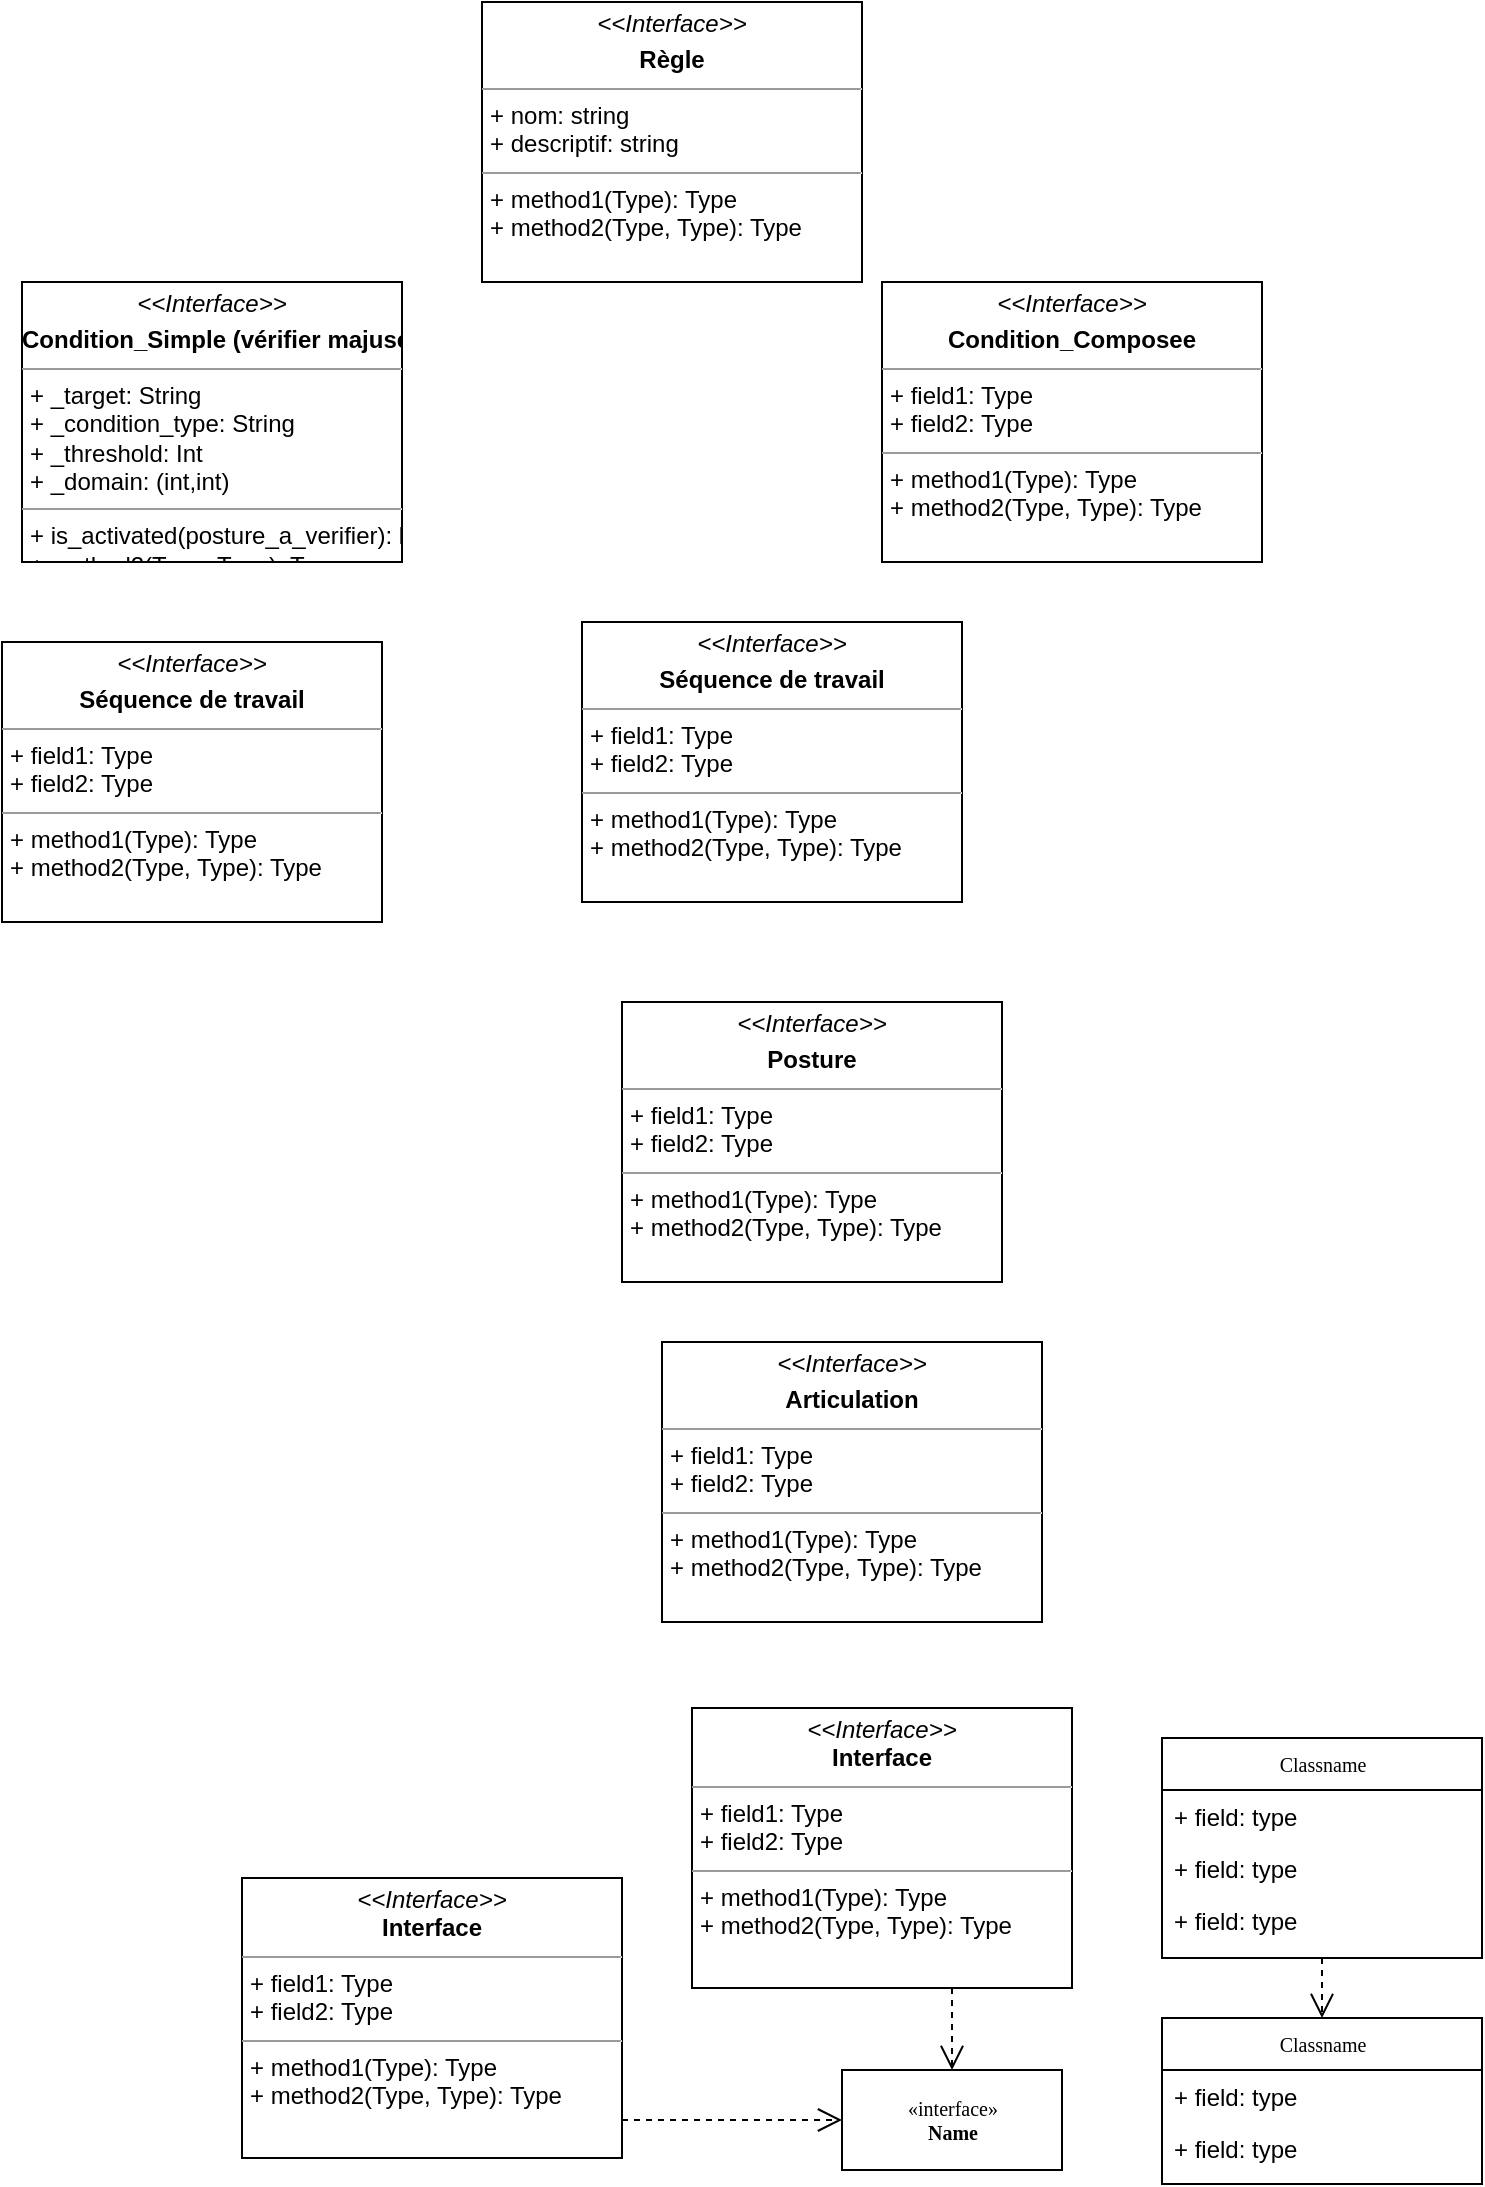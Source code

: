 <mxfile version="21.3.0" type="github">
  <diagram name="Page-1" id="c4acf3e9-155e-7222-9cf6-157b1a14988f">
    <mxGraphModel dx="1674" dy="1836" grid="1" gridSize="10" guides="1" tooltips="1" connect="1" arrows="1" fold="1" page="1" pageScale="1" pageWidth="850" pageHeight="1100" background="none" math="0" shadow="0">
      <root>
        <mxCell id="0" />
        <mxCell id="1" parent="0" />
        <mxCell id="17acba5748e5396b-44" value="Classname" style="swimlane;html=1;fontStyle=0;childLayout=stackLayout;horizontal=1;startSize=26;fillColor=none;horizontalStack=0;resizeParent=1;resizeLast=0;collapsible=1;marginBottom=0;swimlaneFillColor=#ffffff;rounded=0;shadow=0;comic=0;labelBackgroundColor=none;strokeWidth=1;fontFamily=Verdana;fontSize=10;align=center;" parent="1" vertex="1">
          <mxGeometry x="650" y="978" width="160" height="83" as="geometry" />
        </mxCell>
        <mxCell id="17acba5748e5396b-45" value="+ field: type" style="text;html=1;strokeColor=none;fillColor=none;align=left;verticalAlign=top;spacingLeft=4;spacingRight=4;whiteSpace=wrap;overflow=hidden;rotatable=0;points=[[0,0.5],[1,0.5]];portConstraint=eastwest;" parent="17acba5748e5396b-44" vertex="1">
          <mxGeometry y="26" width="160" height="26" as="geometry" />
        </mxCell>
        <mxCell id="17acba5748e5396b-47" value="+ field: type" style="text;html=1;strokeColor=none;fillColor=none;align=left;verticalAlign=top;spacingLeft=4;spacingRight=4;whiteSpace=wrap;overflow=hidden;rotatable=0;points=[[0,0.5],[1,0.5]];portConstraint=eastwest;" parent="17acba5748e5396b-44" vertex="1">
          <mxGeometry y="52" width="160" height="26" as="geometry" />
        </mxCell>
        <mxCell id="5d2195bd80daf111-39" style="edgeStyle=orthogonalEdgeStyle;rounded=0;html=1;dashed=1;labelBackgroundColor=none;startFill=0;endArrow=open;endFill=0;endSize=10;fontFamily=Verdana;fontSize=10;" parent="1" source="5d2195bd80daf111-1" target="17acba5748e5396b-44" edge="1">
          <mxGeometry relative="1" as="geometry" />
        </mxCell>
        <mxCell id="5d2195bd80daf111-1" value="Classname" style="swimlane;html=1;fontStyle=0;childLayout=stackLayout;horizontal=1;startSize=26;fillColor=none;horizontalStack=0;resizeParent=1;resizeLast=0;collapsible=1;marginBottom=0;swimlaneFillColor=#ffffff;rounded=0;shadow=0;comic=0;labelBackgroundColor=none;strokeWidth=1;fontFamily=Verdana;fontSize=10;align=center;" parent="1" vertex="1">
          <mxGeometry x="650" y="838" width="160" height="110" as="geometry" />
        </mxCell>
        <mxCell id="5d2195bd80daf111-2" value="+ field: type" style="text;html=1;strokeColor=none;fillColor=none;align=left;verticalAlign=top;spacingLeft=4;spacingRight=4;whiteSpace=wrap;overflow=hidden;rotatable=0;points=[[0,0.5],[1,0.5]];portConstraint=eastwest;" parent="5d2195bd80daf111-1" vertex="1">
          <mxGeometry y="26" width="160" height="26" as="geometry" />
        </mxCell>
        <mxCell id="5d2195bd80daf111-3" value="+ field: type" style="text;html=1;strokeColor=none;fillColor=none;align=left;verticalAlign=top;spacingLeft=4;spacingRight=4;whiteSpace=wrap;overflow=hidden;rotatable=0;points=[[0,0.5],[1,0.5]];portConstraint=eastwest;" parent="5d2195bd80daf111-1" vertex="1">
          <mxGeometry y="52" width="160" height="26" as="geometry" />
        </mxCell>
        <mxCell id="5d2195bd80daf111-4" value="+ field: type" style="text;html=1;strokeColor=none;fillColor=none;align=left;verticalAlign=top;spacingLeft=4;spacingRight=4;whiteSpace=wrap;overflow=hidden;rotatable=0;points=[[0,0.5],[1,0.5]];portConstraint=eastwest;" parent="5d2195bd80daf111-1" vertex="1">
          <mxGeometry y="78" width="160" height="26" as="geometry" />
        </mxCell>
        <mxCell id="5d2195bd80daf111-8" value="&amp;laquo;interface&amp;raquo;&lt;br&gt;&lt;b&gt;Name&lt;/b&gt;" style="html=1;rounded=0;shadow=0;comic=0;labelBackgroundColor=none;strokeWidth=1;fontFamily=Verdana;fontSize=10;align=center;" parent="1" vertex="1">
          <mxGeometry x="490" y="1004" width="110" height="50" as="geometry" />
        </mxCell>
        <mxCell id="5d2195bd80daf111-35" style="edgeStyle=orthogonalEdgeStyle;rounded=0;html=1;dashed=1;labelBackgroundColor=none;startFill=0;endArrow=open;endFill=0;endSize=10;fontFamily=Verdana;fontSize=10;" parent="1" source="5d2195bd80daf111-9" target="5d2195bd80daf111-8" edge="1">
          <mxGeometry relative="1" as="geometry">
            <Array as="points">
              <mxPoint x="545" y="970" />
              <mxPoint x="545" y="970" />
            </Array>
          </mxGeometry>
        </mxCell>
        <mxCell id="5d2195bd80daf111-9" value="&lt;p style=&quot;margin:0px;margin-top:4px;text-align:center;&quot;&gt;&lt;i&gt;&amp;lt;&amp;lt;Interface&amp;gt;&amp;gt;&lt;/i&gt;&lt;br/&gt;&lt;b&gt;Interface&lt;/b&gt;&lt;/p&gt;&lt;hr size=&quot;1&quot;/&gt;&lt;p style=&quot;margin:0px;margin-left:4px;&quot;&gt;+ field1: Type&lt;br/&gt;+ field2: Type&lt;/p&gt;&lt;hr size=&quot;1&quot;/&gt;&lt;p style=&quot;margin:0px;margin-left:4px;&quot;&gt;+ method1(Type): Type&lt;br/&gt;+ method2(Type, Type): Type&lt;/p&gt;" style="verticalAlign=top;align=left;overflow=fill;fontSize=12;fontFamily=Helvetica;html=1;rounded=0;shadow=0;comic=0;labelBackgroundColor=none;strokeWidth=1" parent="1" vertex="1">
          <mxGeometry x="415" y="823" width="190" height="140" as="geometry" />
        </mxCell>
        <mxCell id="5d2195bd80daf111-34" style="edgeStyle=orthogonalEdgeStyle;rounded=0;html=1;dashed=1;labelBackgroundColor=none;startFill=0;endArrow=open;endFill=0;endSize=10;fontFamily=Verdana;fontSize=10;" parent="1" source="5d2195bd80daf111-11" target="5d2195bd80daf111-8" edge="1">
          <mxGeometry relative="1" as="geometry">
            <Array as="points">
              <mxPoint x="410" y="1029" />
              <mxPoint x="410" y="1029" />
            </Array>
          </mxGeometry>
        </mxCell>
        <mxCell id="5d2195bd80daf111-11" value="&lt;p style=&quot;margin:0px;margin-top:4px;text-align:center;&quot;&gt;&lt;i&gt;&amp;lt;&amp;lt;Interface&amp;gt;&amp;gt;&lt;/i&gt;&lt;br/&gt;&lt;b&gt;Interface&lt;/b&gt;&lt;/p&gt;&lt;hr size=&quot;1&quot;/&gt;&lt;p style=&quot;margin:0px;margin-left:4px;&quot;&gt;+ field1: Type&lt;br/&gt;+ field2: Type&lt;/p&gt;&lt;hr size=&quot;1&quot;/&gt;&lt;p style=&quot;margin:0px;margin-left:4px;&quot;&gt;+ method1(Type): Type&lt;br/&gt;+ method2(Type, Type): Type&lt;/p&gt;" style="verticalAlign=top;align=left;overflow=fill;fontSize=12;fontFamily=Helvetica;html=1;rounded=0;shadow=0;comic=0;labelBackgroundColor=none;strokeWidth=1" parent="1" vertex="1">
          <mxGeometry x="190" y="908" width="190" height="140" as="geometry" />
        </mxCell>
        <mxCell id="5d2195bd80daf111-15" value="&lt;p style=&quot;margin:0px;margin-top:4px;text-align:center;&quot;&gt;&lt;i&gt;&amp;lt;&amp;lt;Interface&amp;gt;&amp;gt;&lt;/i&gt;&lt;b&gt;&lt;br&gt;&lt;/b&gt;&lt;/p&gt;&lt;p style=&quot;margin:0px;margin-top:4px;text-align:center;&quot;&gt;&lt;b&gt;Séquence de travail&lt;/b&gt;&lt;br&gt;&lt;/p&gt;&lt;hr size=&quot;1&quot;&gt;&lt;p style=&quot;margin:0px;margin-left:4px;&quot;&gt;+ field1: Type&lt;br&gt;+ field2: Type&lt;/p&gt;&lt;hr size=&quot;1&quot;&gt;&lt;p style=&quot;margin:0px;margin-left:4px;&quot;&gt;+ method1(Type): Type&lt;br&gt;+ method2(Type, Type): Type&lt;/p&gt;" style="verticalAlign=top;align=left;overflow=fill;fontSize=12;fontFamily=Helvetica;html=1;rounded=0;shadow=0;comic=0;labelBackgroundColor=none;strokeWidth=1" parent="1" vertex="1">
          <mxGeometry x="360" y="280" width="190" height="140" as="geometry" />
        </mxCell>
        <mxCell id="5d2195bd80daf111-18" value="&lt;p style=&quot;margin:0px;margin-top:4px;text-align:center;&quot;&gt;&lt;i&gt;&amp;lt;&amp;lt;Interface&amp;gt;&amp;gt;&lt;/i&gt;&lt;b&gt;&lt;br&gt;&lt;/b&gt;&lt;/p&gt;&lt;p style=&quot;margin:0px;margin-top:4px;text-align:center;&quot;&gt;&lt;b&gt;Règle&lt;/b&gt;&lt;br&gt;&lt;/p&gt;&lt;hr size=&quot;1&quot;&gt;&lt;p style=&quot;margin:0px;margin-left:4px;&quot;&gt;+ nom: string&lt;br&gt;+ descriptif: string&lt;/p&gt;&lt;hr size=&quot;1&quot;&gt;&lt;p style=&quot;margin:0px;margin-left:4px;&quot;&gt;+ method1(Type): Type&lt;br&gt;+ method2(Type, Type): Type&lt;/p&gt;" style="verticalAlign=top;align=left;overflow=fill;fontSize=12;fontFamily=Helvetica;html=1;rounded=0;shadow=0;comic=0;labelBackgroundColor=none;strokeWidth=1" parent="1" vertex="1">
          <mxGeometry x="310" y="-30" width="190" height="140" as="geometry" />
        </mxCell>
        <mxCell id="5d2195bd80daf111-19" value="&lt;p style=&quot;margin:0px;margin-top:4px;text-align:center;&quot;&gt;&lt;i&gt;&amp;lt;&amp;lt;Interface&amp;gt;&amp;gt;&lt;/i&gt;&lt;/p&gt;&lt;p style=&quot;margin:0px;margin-top:4px;text-align:center;&quot;&gt;&lt;b&gt;Séquence de travail&lt;/b&gt;&lt;br&gt;&lt;/p&gt;&lt;hr size=&quot;1&quot;&gt;&lt;p style=&quot;margin:0px;margin-left:4px;&quot;&gt;+ field1: Type&lt;br&gt;+ field2: Type&lt;/p&gt;&lt;hr size=&quot;1&quot;&gt;&lt;p style=&quot;margin:0px;margin-left:4px;&quot;&gt;+ method1(Type): Type&lt;br&gt;+ method2(Type, Type): Type&lt;/p&gt;" style="verticalAlign=top;align=left;overflow=fill;fontSize=12;fontFamily=Helvetica;html=1;rounded=0;shadow=0;comic=0;labelBackgroundColor=none;strokeWidth=1" parent="1" vertex="1">
          <mxGeometry x="70" y="290" width="190" height="140" as="geometry" />
        </mxCell>
        <mxCell id="hVLo38Zu690I0OoOVnWZ-1" value="&lt;p style=&quot;margin:0px;margin-top:4px;text-align:center;&quot;&gt;&lt;i&gt;&amp;lt;&amp;lt;Interface&amp;gt;&amp;gt;&lt;/i&gt;&lt;b&gt;&lt;br&gt;&lt;/b&gt;&lt;/p&gt;&lt;p style=&quot;margin:0px;margin-top:4px;text-align:center;&quot;&gt;&lt;b&gt;Condition_Simple (vérifier majuscules)&lt;/b&gt;&lt;br&gt;&lt;/p&gt;&lt;hr size=&quot;1&quot;&gt;&lt;p style=&quot;margin:0px;margin-left:4px;&quot;&gt;+ _target: String&lt;br&gt;&lt;/p&gt;&lt;p style=&quot;margin:0px;margin-left:4px;&quot;&gt;+ _condition_type: String&lt;/p&gt;&lt;p style=&quot;margin:0px;margin-left:4px;&quot;&gt;+ _threshold: Int&lt;/p&gt;&lt;p style=&quot;margin:0px;margin-left:4px;&quot;&gt;+ _domain: (int,int)&lt;br&gt;&lt;/p&gt;&lt;hr size=&quot;1&quot;&gt;&lt;p style=&quot;margin:0px;margin-left:4px;&quot;&gt;+ is_activated(posture_a_verifier): bool&lt;br&gt;+ method2(Type, Type): Type&lt;/p&gt;" style="verticalAlign=top;align=left;overflow=fill;fontSize=12;fontFamily=Helvetica;html=1;rounded=0;shadow=0;comic=0;labelBackgroundColor=none;strokeWidth=1" vertex="1" parent="1">
          <mxGeometry x="80" y="110" width="190" height="140" as="geometry" />
        </mxCell>
        <mxCell id="hVLo38Zu690I0OoOVnWZ-2" value="&lt;p style=&quot;margin:0px;margin-top:4px;text-align:center;&quot;&gt;&lt;i&gt;&amp;lt;&amp;lt;Interface&amp;gt;&amp;gt;&lt;/i&gt;&lt;b&gt;&lt;br&gt;&lt;/b&gt;&lt;/p&gt;&lt;p style=&quot;margin:0px;margin-top:4px;text-align:center;&quot;&gt;&lt;b&gt;Condition_Composee&lt;/b&gt;&lt;br&gt;&lt;/p&gt;&lt;hr size=&quot;1&quot;&gt;&lt;p style=&quot;margin:0px;margin-left:4px;&quot;&gt;+ field1: Type&lt;br&gt;+ field2: Type&lt;/p&gt;&lt;hr size=&quot;1&quot;&gt;&lt;p style=&quot;margin:0px;margin-left:4px;&quot;&gt;+ method1(Type): Type&lt;br&gt;+ method2(Type, Type): Type&lt;/p&gt;" style="verticalAlign=top;align=left;overflow=fill;fontSize=12;fontFamily=Helvetica;html=1;rounded=0;shadow=0;comic=0;labelBackgroundColor=none;strokeWidth=1" vertex="1" parent="1">
          <mxGeometry x="510" y="110" width="190" height="140" as="geometry" />
        </mxCell>
        <mxCell id="hVLo38Zu690I0OoOVnWZ-4" value="&lt;p style=&quot;margin:0px;margin-top:4px;text-align:center;&quot;&gt;&lt;i&gt;&amp;lt;&amp;lt;Interface&amp;gt;&amp;gt;&lt;/i&gt;&lt;b&gt;&lt;br&gt;&lt;/b&gt;&lt;/p&gt;&lt;p style=&quot;margin:0px;margin-top:4px;text-align:center;&quot;&gt;&lt;b&gt;Posture&lt;/b&gt;&lt;br&gt;&lt;/p&gt;&lt;hr size=&quot;1&quot;&gt;&lt;p style=&quot;margin:0px;margin-left:4px;&quot;&gt;+ field1: Type&lt;br&gt;+ field2: Type&lt;/p&gt;&lt;hr size=&quot;1&quot;&gt;&lt;p style=&quot;margin:0px;margin-left:4px;&quot;&gt;+ method1(Type): Type&lt;br&gt;+ method2(Type, Type): Type&lt;/p&gt;" style="verticalAlign=top;align=left;overflow=fill;fontSize=12;fontFamily=Helvetica;html=1;rounded=0;shadow=0;comic=0;labelBackgroundColor=none;strokeWidth=1" vertex="1" parent="1">
          <mxGeometry x="380" y="470" width="190" height="140" as="geometry" />
        </mxCell>
        <mxCell id="hVLo38Zu690I0OoOVnWZ-5" value="&lt;p style=&quot;margin:0px;margin-top:4px;text-align:center;&quot;&gt;&lt;i&gt;&amp;lt;&amp;lt;Interface&amp;gt;&amp;gt;&lt;/i&gt;&lt;b&gt;&lt;br&gt;&lt;/b&gt;&lt;/p&gt;&lt;p style=&quot;margin:0px;margin-top:4px;text-align:center;&quot;&gt;&lt;b&gt;Articulation&lt;/b&gt;&lt;br&gt;&lt;/p&gt;&lt;hr size=&quot;1&quot;&gt;&lt;p style=&quot;margin:0px;margin-left:4px;&quot;&gt;+ field1: Type&lt;br&gt;+ field2: Type&lt;/p&gt;&lt;hr size=&quot;1&quot;&gt;&lt;p style=&quot;margin:0px;margin-left:4px;&quot;&gt;+ method1(Type): Type&lt;br&gt;+ method2(Type, Type): Type&lt;/p&gt;" style="verticalAlign=top;align=left;overflow=fill;fontSize=12;fontFamily=Helvetica;html=1;rounded=0;shadow=0;comic=0;labelBackgroundColor=none;strokeWidth=1" vertex="1" parent="1">
          <mxGeometry x="400" y="640" width="190" height="140" as="geometry" />
        </mxCell>
      </root>
    </mxGraphModel>
  </diagram>
</mxfile>

